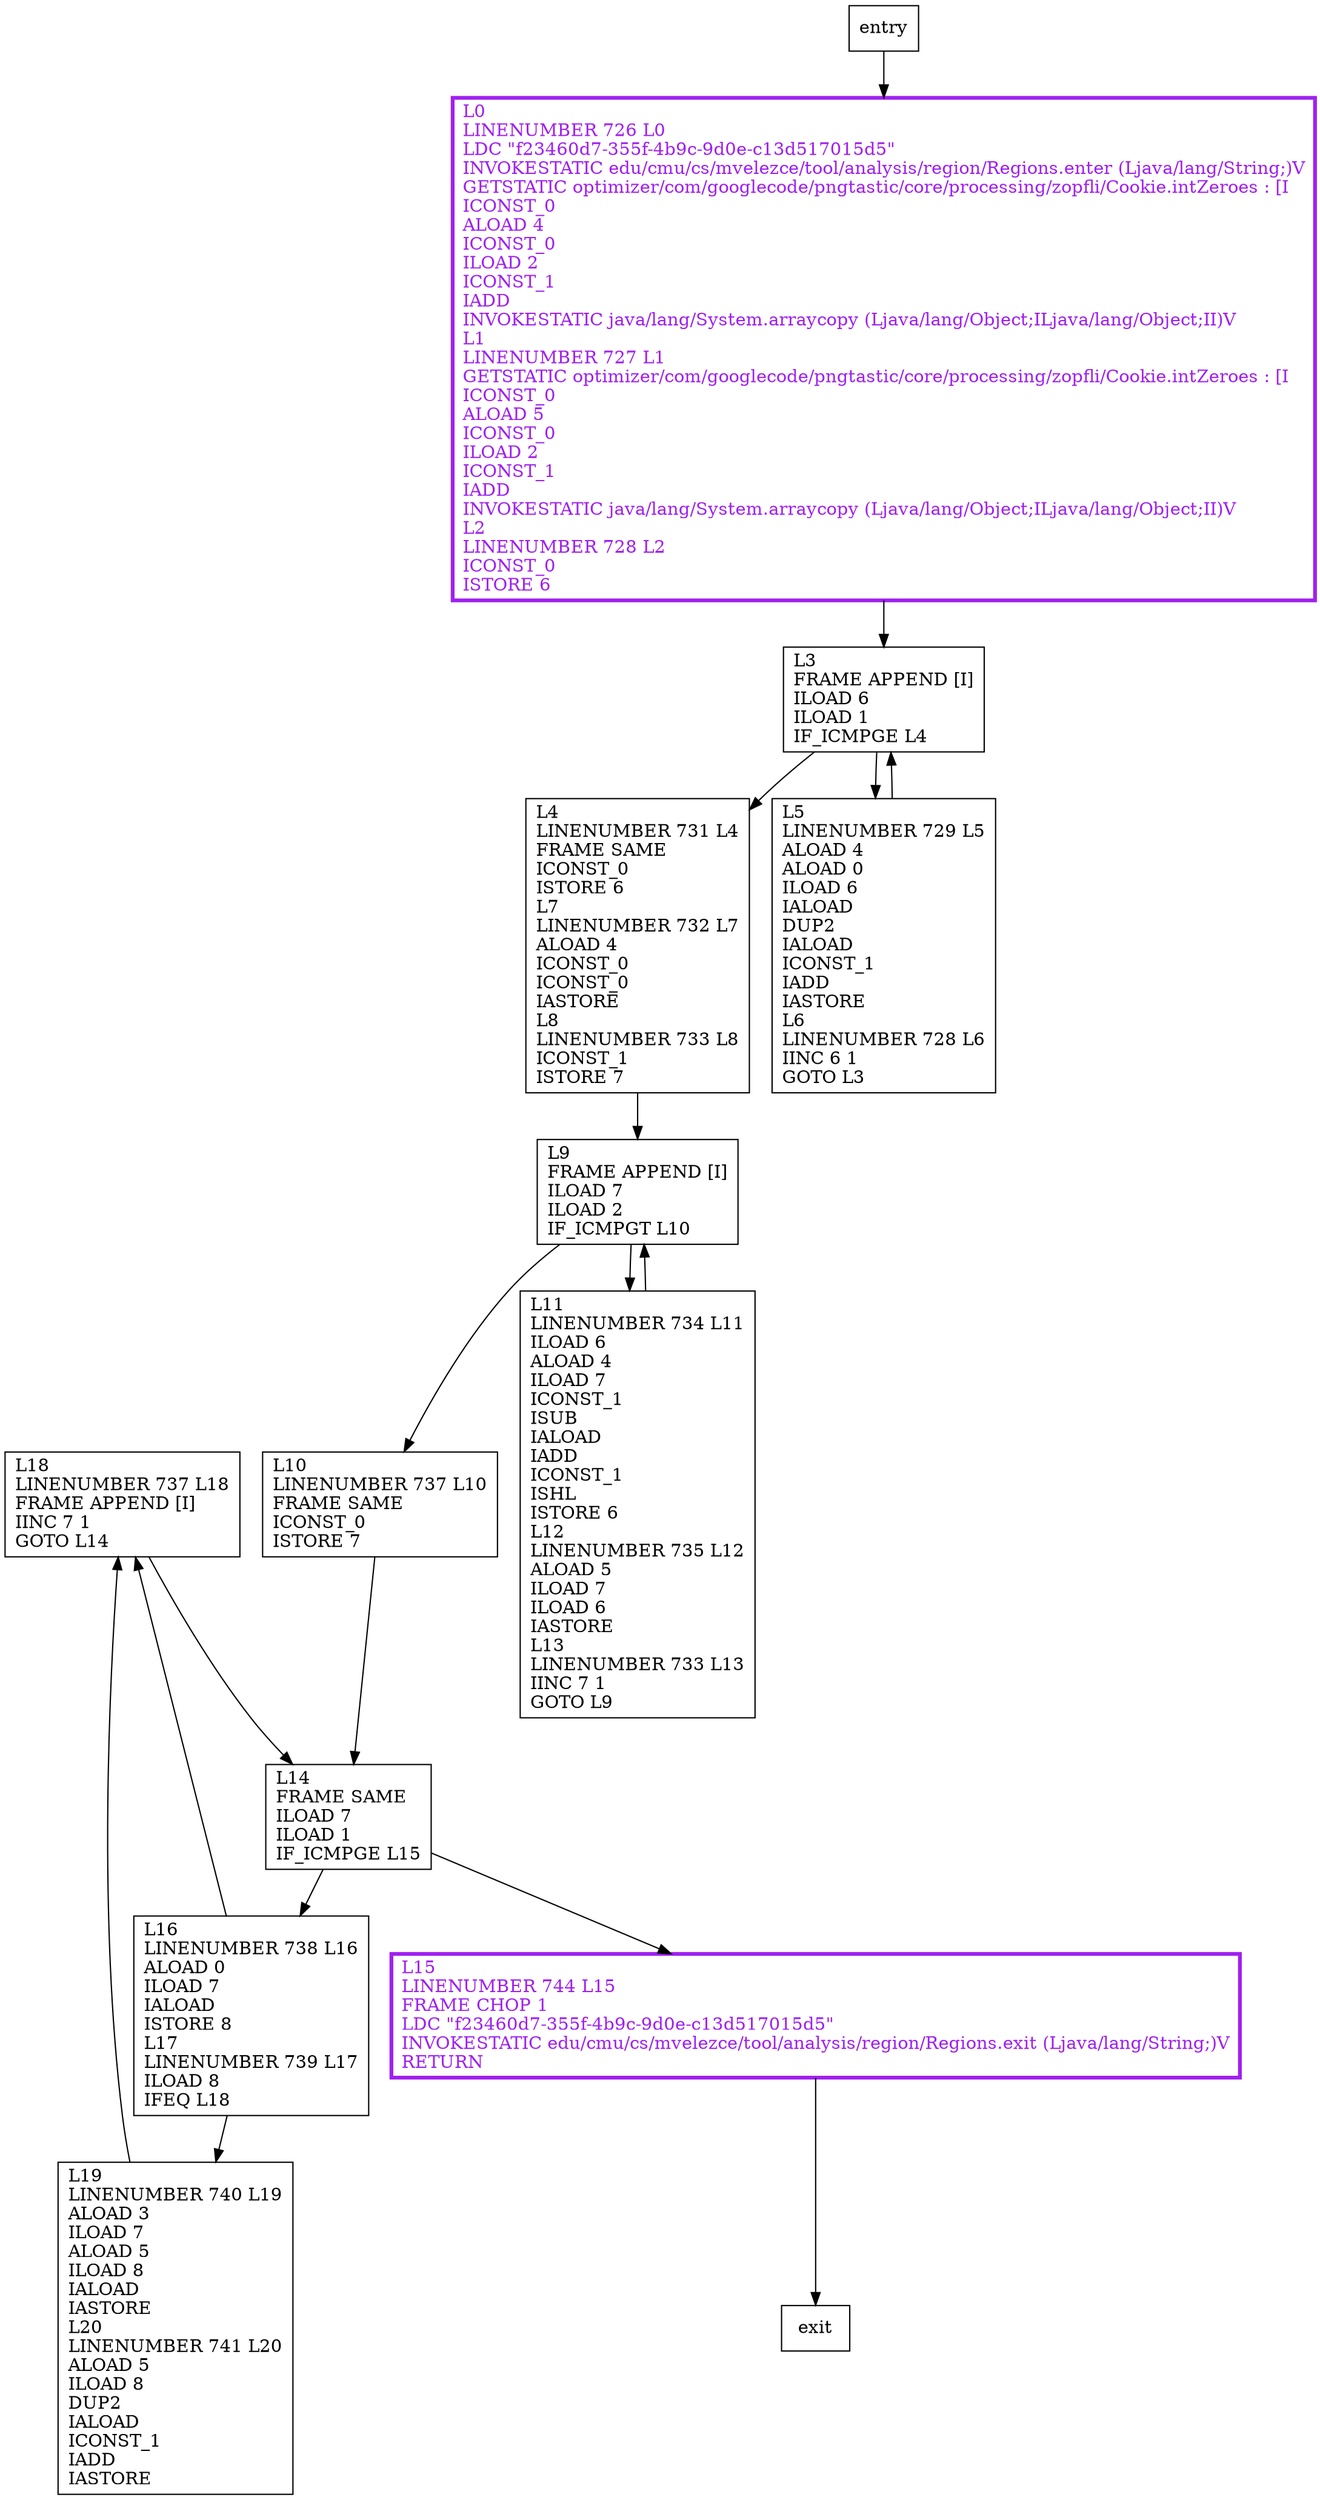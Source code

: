 digraph lengthsToSymbols {
node [shape=record];
1602785474 [label="L18\lLINENUMBER 737 L18\lFRAME APPEND [I]\lIINC 7 1\lGOTO L14\l"];
906448455 [label="L0\lLINENUMBER 726 L0\lLDC \"f23460d7-355f-4b9c-9d0e-c13d517015d5\"\lINVOKESTATIC edu/cmu/cs/mvelezce/tool/analysis/region/Regions.enter (Ljava/lang/String;)V\lGETSTATIC optimizer/com/googlecode/pngtastic/core/processing/zopfli/Cookie.intZeroes : [I\lICONST_0\lALOAD 4\lICONST_0\lILOAD 2\lICONST_1\lIADD\lINVOKESTATIC java/lang/System.arraycopy (Ljava/lang/Object;ILjava/lang/Object;II)V\lL1\lLINENUMBER 727 L1\lGETSTATIC optimizer/com/googlecode/pngtastic/core/processing/zopfli/Cookie.intZeroes : [I\lICONST_0\lALOAD 5\lICONST_0\lILOAD 2\lICONST_1\lIADD\lINVOKESTATIC java/lang/System.arraycopy (Ljava/lang/Object;ILjava/lang/Object;II)V\lL2\lLINENUMBER 728 L2\lICONST_0\lISTORE 6\l"];
1726715997 [label="L3\lFRAME APPEND [I]\lILOAD 6\lILOAD 1\lIF_ICMPGE L4\l"];
1968196847 [label="L11\lLINENUMBER 734 L11\lILOAD 6\lALOAD 4\lILOAD 7\lICONST_1\lISUB\lIALOAD\lIADD\lICONST_1\lISHL\lISTORE 6\lL12\lLINENUMBER 735 L12\lALOAD 5\lILOAD 7\lILOAD 6\lIASTORE\lL13\lLINENUMBER 733 L13\lIINC 7 1\lGOTO L9\l"];
1787987889 [label="L10\lLINENUMBER 737 L10\lFRAME SAME\lICONST_0\lISTORE 7\l"];
684230144 [label="L16\lLINENUMBER 738 L16\lALOAD 0\lILOAD 7\lIALOAD\lISTORE 8\lL17\lLINENUMBER 739 L17\lILOAD 8\lIFEQ L18\l"];
910504711 [label="L4\lLINENUMBER 731 L4\lFRAME SAME\lICONST_0\lISTORE 6\lL7\lLINENUMBER 732 L7\lALOAD 4\lICONST_0\lICONST_0\lIASTORE\lL8\lLINENUMBER 733 L8\lICONST_1\lISTORE 7\l"];
1618683794 [label="L19\lLINENUMBER 740 L19\lALOAD 3\lILOAD 7\lALOAD 5\lILOAD 8\lIALOAD\lIASTORE\lL20\lLINENUMBER 741 L20\lALOAD 5\lILOAD 8\lDUP2\lIALOAD\lICONST_1\lIADD\lIASTORE\l"];
1444494461 [label="L15\lLINENUMBER 744 L15\lFRAME CHOP 1\lLDC \"f23460d7-355f-4b9c-9d0e-c13d517015d5\"\lINVOKESTATIC edu/cmu/cs/mvelezce/tool/analysis/region/Regions.exit (Ljava/lang/String;)V\lRETURN\l"];
1821010113 [label="L9\lFRAME APPEND [I]\lILOAD 7\lILOAD 2\lIF_ICMPGT L10\l"];
2110558717 [label="L5\lLINENUMBER 729 L5\lALOAD 4\lALOAD 0\lILOAD 6\lIALOAD\lDUP2\lIALOAD\lICONST_1\lIADD\lIASTORE\lL6\lLINENUMBER 728 L6\lIINC 6 1\lGOTO L3\l"];
2141066548 [label="L14\lFRAME SAME\lILOAD 7\lILOAD 1\lIF_ICMPGE L15\l"];
entry;
exit;
906448455 -> 1726715997;
1787987889 -> 2141066548;
1618683794 -> 1602785474;
1444494461 -> exit;
1821010113 -> 1968196847;
1821010113 -> 1787987889;
2110558717 -> 1726715997;
entry -> 906448455;
1602785474 -> 2141066548;
1726715997 -> 910504711;
1726715997 -> 2110558717;
1968196847 -> 1821010113;
684230144 -> 1602785474;
684230144 -> 1618683794;
910504711 -> 1821010113;
2141066548 -> 684230144;
2141066548 -> 1444494461;
906448455[fontcolor="purple", penwidth=3, color="purple"];
1444494461[fontcolor="purple", penwidth=3, color="purple"];
}
